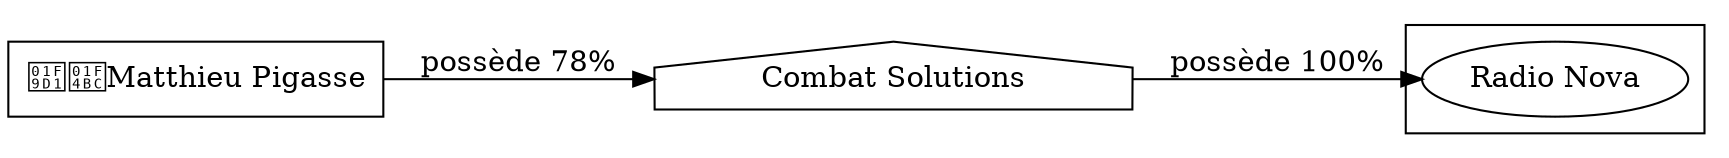 digraph {
  rankdir=LR;
  subgraph roots {
    
      "matthieu-pigasse-11"[label="🧑‍💼Matthieu Pigasse" shape=box]
    
  }

  
    "combat-solutions-12"[label="Combat Solutions" shape=house]
  

  subgraph clusterLeaves {
    
      "radio-nova-30"[label="Radio Nova"]
    
  }

  
    "combat-solutions-12" -> "radio-nova-30" [
      label="possède 100%"
    ]
  
    "matthieu-pigasse-11" -> "combat-solutions-12" [
      label="possède 78%"
    ]
  
}
